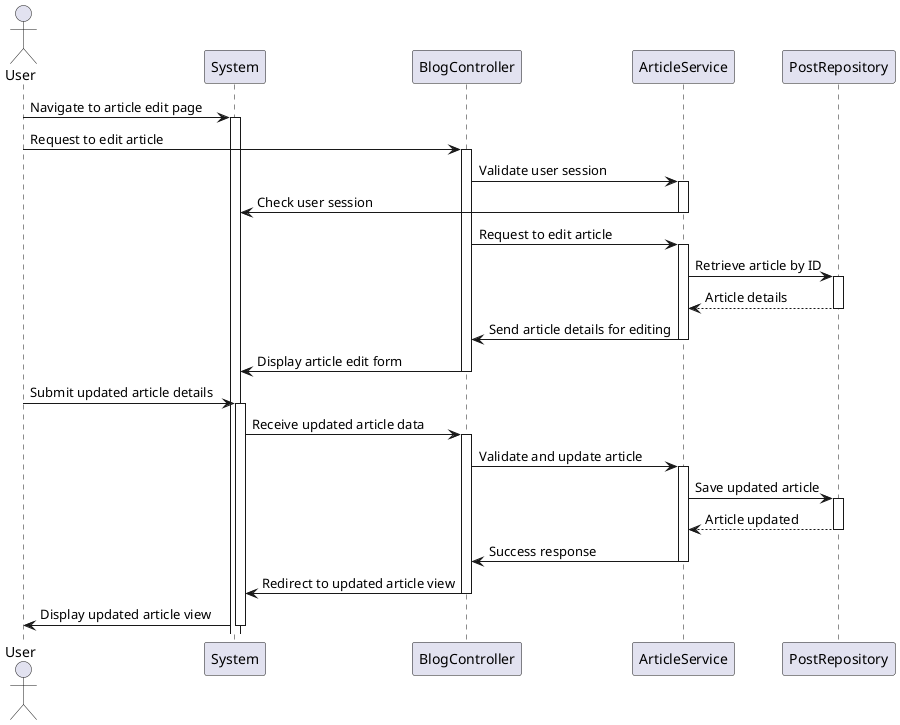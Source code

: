@startuml

actor User as User
participant "System" as System
participant BlogController as Controller
participant ArticleService as ArticleService
participant PostRepository as PostRepo

User -> System: Navigate to article edit page
activate System

User -> Controller: Request to edit article
activate Controller

Controller -> ArticleService: Validate user session
activate ArticleService

ArticleService -> System: Check user session
deactivate ArticleService

Controller -> ArticleService: Request to edit article
activate ArticleService

ArticleService -> PostRepo: Retrieve article by ID
activate PostRepo
PostRepo --> ArticleService: Article details
deactivate PostRepo

ArticleService -> Controller: Send article details for editing
deactivate ArticleService

Controller -> System: Display article edit form
deactivate Controller

User -> System: Submit updated article details
activate System

System -> Controller: Receive updated article data
activate Controller

Controller -> ArticleService: Validate and update article
activate ArticleService

ArticleService -> PostRepo: Save updated article
activate PostRepo
PostRepo --> ArticleService: Article updated
deactivate PostRepo

ArticleService -> Controller: Success response
deactivate ArticleService

Controller -> System: Redirect to updated article view
deactivate Controller

System -> User: Display updated article view

deactivate System
@enduml